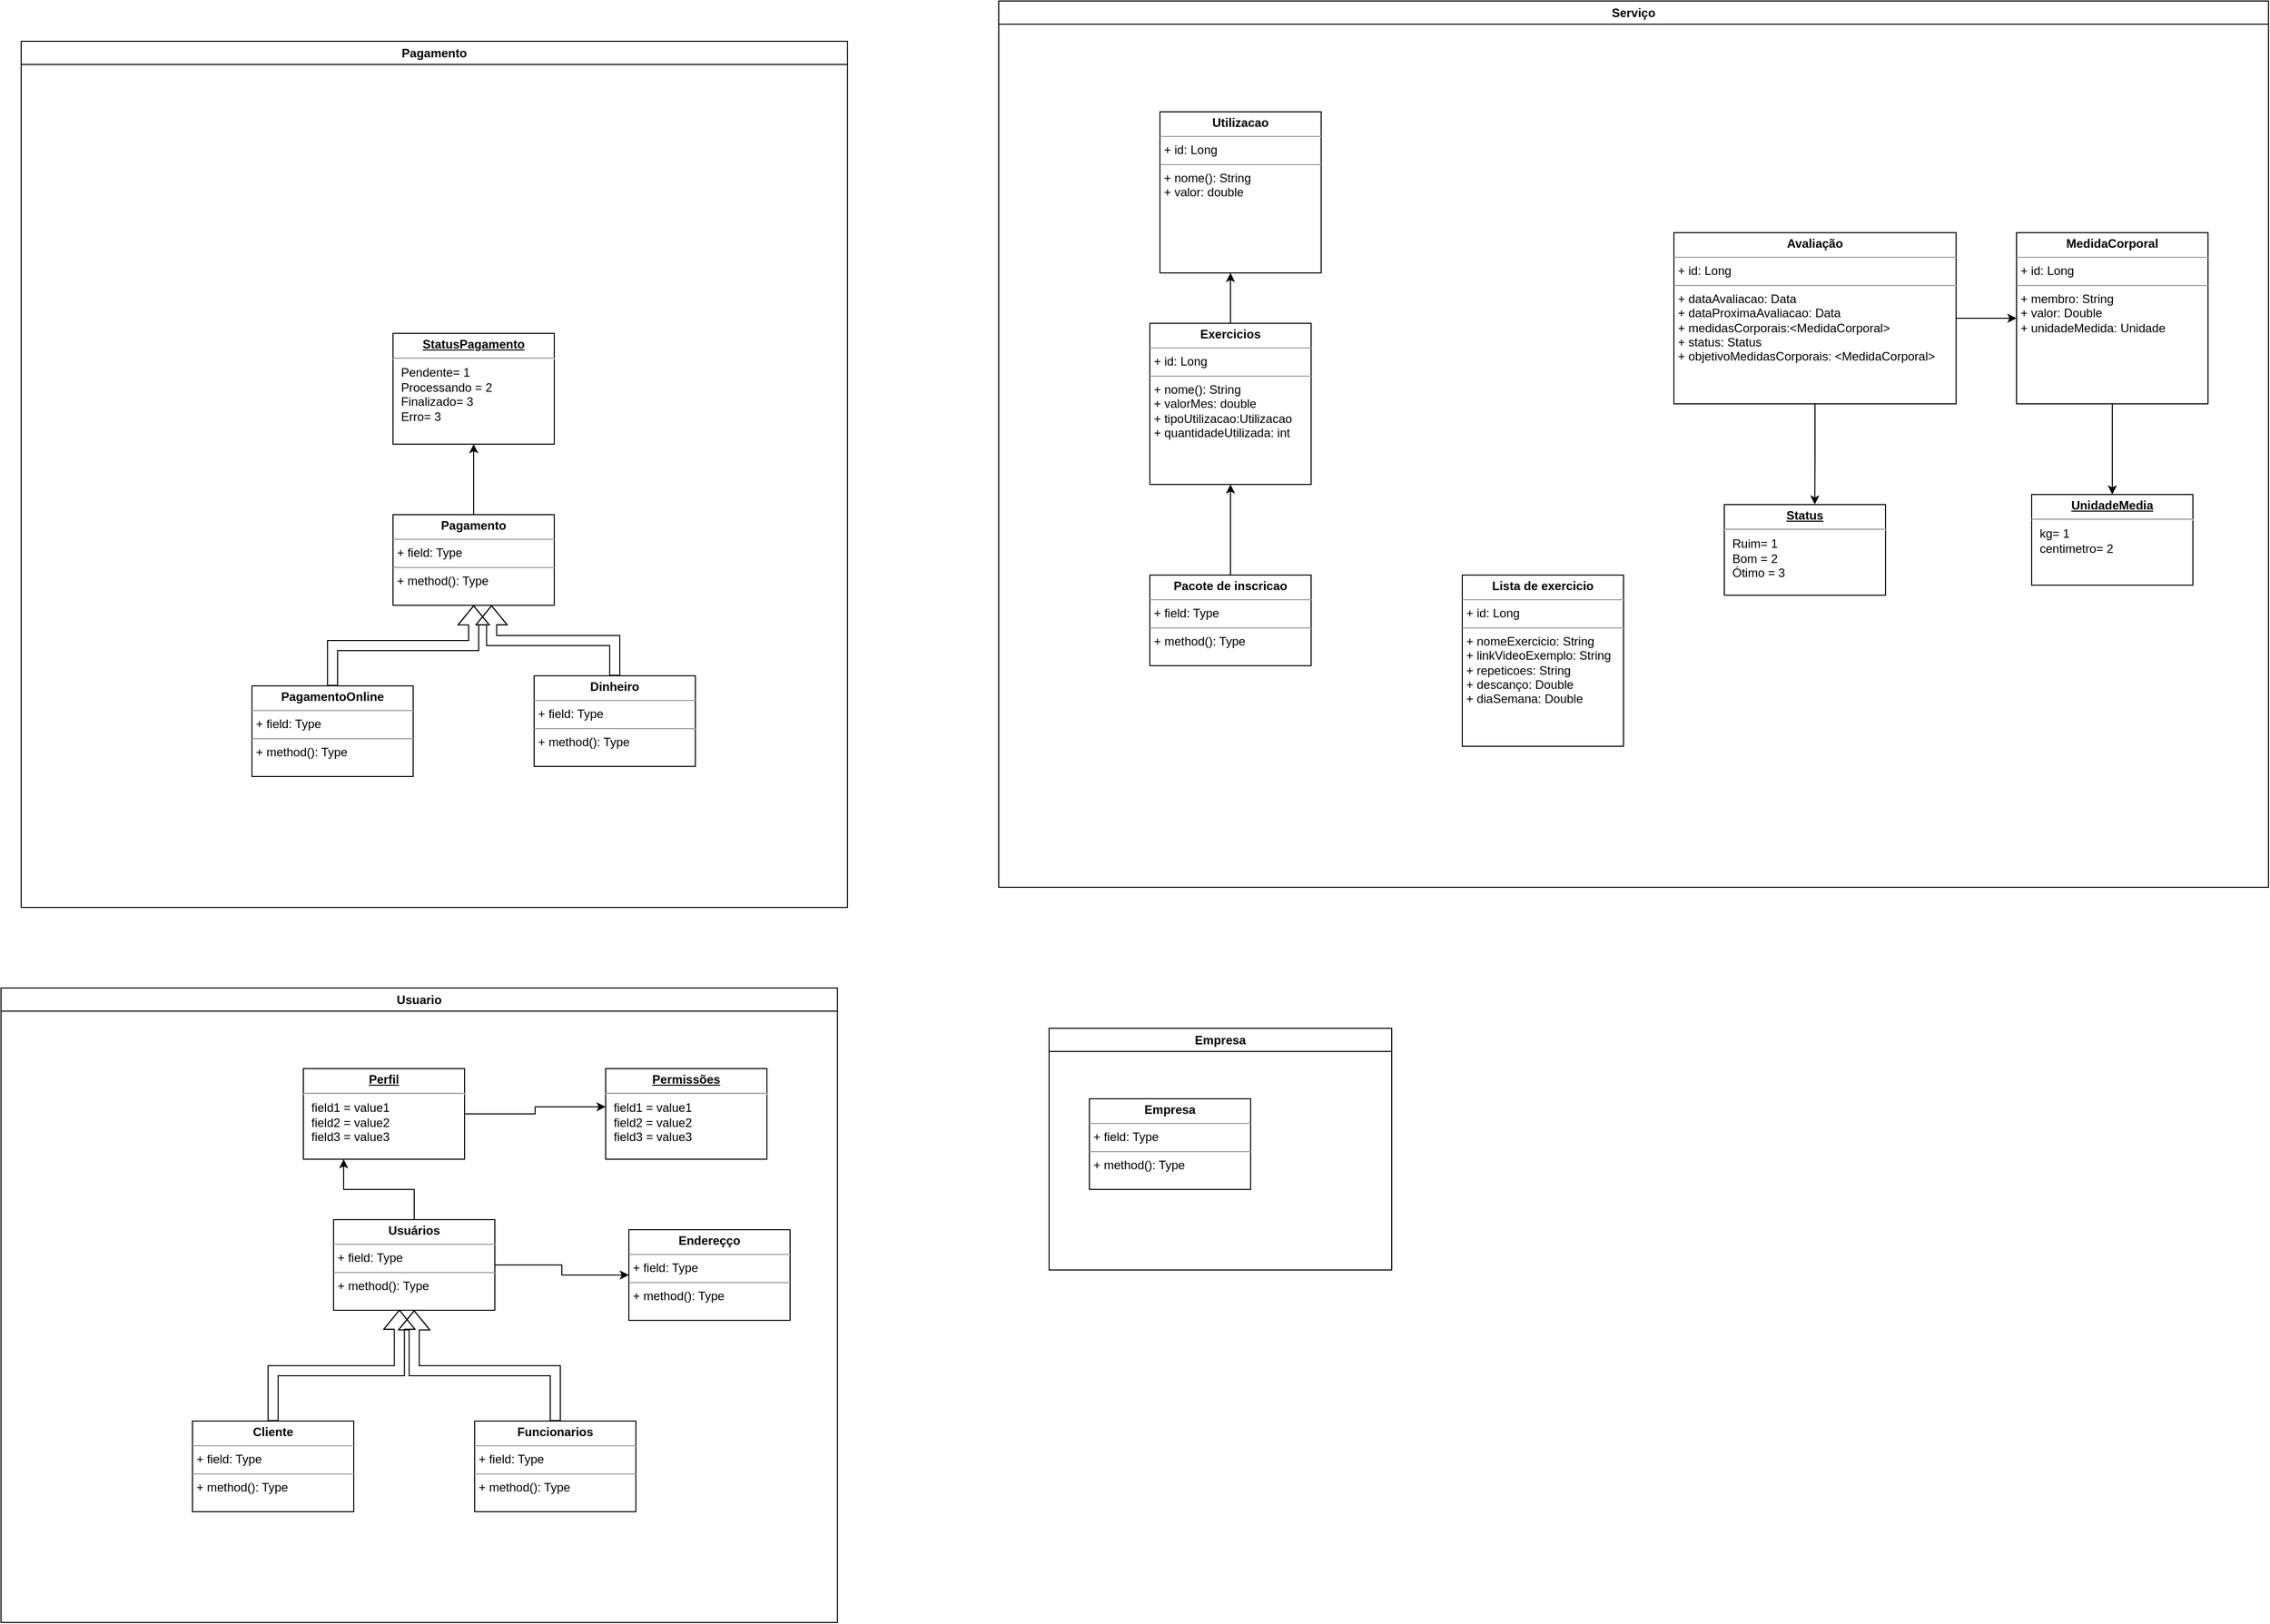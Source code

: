<mxfile version="24.8.8">
  <diagram id="jnY9CkC_rshAEeJaLenp" name="Página-1">
    <mxGraphModel dx="5349" dy="2835" grid="1" gridSize="10" guides="1" tooltips="1" connect="1" arrows="1" fold="1" page="1" pageScale="1" pageWidth="827" pageHeight="1169" math="0" shadow="0">
      <root>
        <mxCell id="0" />
        <mxCell id="1" parent="0" />
        <mxCell id="9TaHPhNFm51AlmNCXyEP-1" value="Usuario" style="swimlane;whiteSpace=wrap;html=1;" vertex="1" parent="1">
          <mxGeometry x="-1710" y="480" width="830" height="630" as="geometry" />
        </mxCell>
        <mxCell id="A7t_VNiq62A0DLeRyUWz-16" style="edgeStyle=orthogonalEdgeStyle;rounded=0;orthogonalLoop=1;jettySize=auto;html=1;entryX=0.25;entryY=1;entryDx=0;entryDy=0;" parent="9TaHPhNFm51AlmNCXyEP-1" source="A7t_VNiq62A0DLeRyUWz-1" target="A7t_VNiq62A0DLeRyUWz-11" edge="1">
          <mxGeometry relative="1" as="geometry" />
        </mxCell>
        <mxCell id="9TaHPhNFm51AlmNCXyEP-3" style="edgeStyle=orthogonalEdgeStyle;rounded=0;orthogonalLoop=1;jettySize=auto;html=1;entryX=0;entryY=0.5;entryDx=0;entryDy=0;" edge="1" parent="9TaHPhNFm51AlmNCXyEP-1" source="A7t_VNiq62A0DLeRyUWz-1" target="A7t_VNiq62A0DLeRyUWz-21">
          <mxGeometry relative="1" as="geometry" />
        </mxCell>
        <mxCell id="A7t_VNiq62A0DLeRyUWz-1" value="&lt;p style=&quot;margin:0px;margin-top:4px;text-align:center;&quot;&gt;&lt;b&gt;Usuários&lt;/b&gt;&lt;/p&gt;&lt;hr size=&quot;1&quot;&gt;&lt;p style=&quot;margin:0px;margin-left:4px;&quot;&gt;+ field: Type&lt;/p&gt;&lt;hr size=&quot;1&quot;&gt;&lt;p style=&quot;margin:0px;margin-left:4px;&quot;&gt;+ method(): Type&lt;/p&gt;" style="verticalAlign=top;align=left;overflow=fill;fontSize=12;fontFamily=Helvetica;html=1;" parent="9TaHPhNFm51AlmNCXyEP-1" vertex="1">
          <mxGeometry x="330" y="230" width="160" height="90" as="geometry" />
        </mxCell>
        <mxCell id="A7t_VNiq62A0DLeRyUWz-2" value="&lt;p style=&quot;margin:0px;margin-top:4px;text-align:center;&quot;&gt;&lt;b&gt;Cliente&lt;/b&gt;&lt;/p&gt;&lt;hr size=&quot;1&quot;&gt;&lt;p style=&quot;margin:0px;margin-left:4px;&quot;&gt;+ field: Type&lt;/p&gt;&lt;hr size=&quot;1&quot;&gt;&lt;p style=&quot;margin:0px;margin-left:4px;&quot;&gt;+ method(): Type&lt;/p&gt;" style="verticalAlign=top;align=left;overflow=fill;fontSize=12;fontFamily=Helvetica;html=1;" parent="9TaHPhNFm51AlmNCXyEP-1" vertex="1">
          <mxGeometry x="190" y="430" width="160" height="90" as="geometry" />
        </mxCell>
        <mxCell id="A7t_VNiq62A0DLeRyUWz-3" value="&lt;p style=&quot;margin:0px;margin-top:4px;text-align:center;&quot;&gt;&lt;b&gt;Funcionarios&lt;/b&gt;&lt;/p&gt;&lt;hr size=&quot;1&quot;&gt;&lt;p style=&quot;margin:0px;margin-left:4px;&quot;&gt;+ field: Type&lt;/p&gt;&lt;hr size=&quot;1&quot;&gt;&lt;p style=&quot;margin:0px;margin-left:4px;&quot;&gt;+ method(): Type&lt;/p&gt;" style="verticalAlign=top;align=left;overflow=fill;fontSize=12;fontFamily=Helvetica;html=1;" parent="9TaHPhNFm51AlmNCXyEP-1" vertex="1">
          <mxGeometry x="470" y="430" width="160" height="90" as="geometry" />
        </mxCell>
        <mxCell id="A7t_VNiq62A0DLeRyUWz-10" value="&lt;p style=&quot;margin:0px;margin-top:4px;text-align:center;text-decoration:underline;&quot;&gt;&lt;b&gt;Permissões&lt;/b&gt;&lt;/p&gt;&lt;hr&gt;&lt;p style=&quot;margin:0px;margin-left:8px;&quot;&gt;field1 = value1&lt;br&gt;field2 = value2&lt;br&gt;field3 = value3&lt;/p&gt;" style="verticalAlign=top;align=left;overflow=fill;fontSize=12;fontFamily=Helvetica;html=1;" parent="9TaHPhNFm51AlmNCXyEP-1" vertex="1">
          <mxGeometry x="600" y="80" width="160" height="90" as="geometry" />
        </mxCell>
        <mxCell id="A7t_VNiq62A0DLeRyUWz-15" style="edgeStyle=orthogonalEdgeStyle;rounded=0;orthogonalLoop=1;jettySize=auto;html=1;entryX=0;entryY=0.422;entryDx=0;entryDy=0;entryPerimeter=0;" parent="9TaHPhNFm51AlmNCXyEP-1" source="A7t_VNiq62A0DLeRyUWz-11" target="A7t_VNiq62A0DLeRyUWz-10" edge="1">
          <mxGeometry relative="1" as="geometry" />
        </mxCell>
        <mxCell id="A7t_VNiq62A0DLeRyUWz-11" value="&lt;p style=&quot;margin:0px;margin-top:4px;text-align:center;text-decoration:underline;&quot;&gt;&lt;b&gt;Perfil&lt;/b&gt;&lt;/p&gt;&lt;hr&gt;&lt;p style=&quot;margin:0px;margin-left:8px;&quot;&gt;field1 = value1&lt;br&gt;field2 = value2&lt;br&gt;field3 = value3&lt;/p&gt;" style="verticalAlign=top;align=left;overflow=fill;fontSize=12;fontFamily=Helvetica;html=1;" parent="9TaHPhNFm51AlmNCXyEP-1" vertex="1">
          <mxGeometry x="300" y="80" width="160" height="90" as="geometry" />
        </mxCell>
        <mxCell id="A7t_VNiq62A0DLeRyUWz-8" style="edgeStyle=orthogonalEdgeStyle;rounded=0;orthogonalLoop=1;jettySize=auto;html=1;entryX=0.408;entryY=0.993;entryDx=0;entryDy=0;entryPerimeter=0;shape=flexArrow;" parent="9TaHPhNFm51AlmNCXyEP-1" target="A7t_VNiq62A0DLeRyUWz-1" edge="1">
          <mxGeometry relative="1" as="geometry">
            <Array as="points">
              <mxPoint x="270" y="380" />
              <mxPoint x="395" y="380" />
            </Array>
            <mxPoint x="270" y="430" as="sourcePoint" />
          </mxGeometry>
        </mxCell>
        <mxCell id="A7t_VNiq62A0DLeRyUWz-9" style="edgeStyle=orthogonalEdgeStyle;rounded=0;orthogonalLoop=1;jettySize=auto;html=1;shape=flexArrow;exitX=0.5;exitY=0;exitDx=0;exitDy=0;" parent="9TaHPhNFm51AlmNCXyEP-1" source="A7t_VNiq62A0DLeRyUWz-3" edge="1">
          <mxGeometry relative="1" as="geometry">
            <mxPoint x="410" y="320" as="targetPoint" />
            <mxPoint x="550" y="410" as="sourcePoint" />
            <Array as="points">
              <mxPoint x="550" y="380" />
              <mxPoint x="410" y="380" />
            </Array>
          </mxGeometry>
        </mxCell>
        <mxCell id="A7t_VNiq62A0DLeRyUWz-21" value="&lt;p style=&quot;margin:0px;margin-top:4px;text-align:center;&quot;&gt;&lt;b&gt;Endereçço&lt;/b&gt;&lt;/p&gt;&lt;hr size=&quot;1&quot;&gt;&lt;p style=&quot;margin:0px;margin-left:4px;&quot;&gt;+ field: Type&lt;/p&gt;&lt;hr size=&quot;1&quot;&gt;&lt;p style=&quot;margin:0px;margin-left:4px;&quot;&gt;+ method(): Type&lt;/p&gt;" style="verticalAlign=top;align=left;overflow=fill;fontSize=12;fontFamily=Helvetica;html=1;" parent="9TaHPhNFm51AlmNCXyEP-1" vertex="1">
          <mxGeometry x="623" y="240" width="160" height="90" as="geometry" />
        </mxCell>
        <mxCell id="9TaHPhNFm51AlmNCXyEP-2" value="Empresa" style="swimlane;whiteSpace=wrap;html=1;" vertex="1" parent="1">
          <mxGeometry x="-670" y="520" width="340" height="240" as="geometry" />
        </mxCell>
        <mxCell id="A7t_VNiq62A0DLeRyUWz-17" value="&lt;p style=&quot;margin:0px;margin-top:4px;text-align:center;&quot;&gt;&lt;b&gt;Empresa&lt;/b&gt;&lt;/p&gt;&lt;hr size=&quot;1&quot;&gt;&lt;p style=&quot;margin:0px;margin-left:4px;&quot;&gt;+ field: Type&lt;/p&gt;&lt;hr size=&quot;1&quot;&gt;&lt;p style=&quot;margin:0px;margin-left:4px;&quot;&gt;+ method(): Type&lt;/p&gt;" style="verticalAlign=top;align=left;overflow=fill;fontSize=12;fontFamily=Helvetica;html=1;" parent="9TaHPhNFm51AlmNCXyEP-2" vertex="1">
          <mxGeometry x="40" y="70" width="160" height="90" as="geometry" />
        </mxCell>
        <mxCell id="9TaHPhNFm51AlmNCXyEP-4" value="Pagamento" style="swimlane;whiteSpace=wrap;html=1;" vertex="1" parent="1">
          <mxGeometry x="-1690" y="-460" width="820" height="860" as="geometry" />
        </mxCell>
        <mxCell id="A7t_VNiq62A0DLeRyUWz-46" style="edgeStyle=orthogonalEdgeStyle;rounded=0;orthogonalLoop=1;jettySize=auto;html=1;entryX=0.5;entryY=1;entryDx=0;entryDy=0;" parent="9TaHPhNFm51AlmNCXyEP-4" source="A7t_VNiq62A0DLeRyUWz-34" target="A7t_VNiq62A0DLeRyUWz-45" edge="1">
          <mxGeometry relative="1" as="geometry" />
        </mxCell>
        <mxCell id="A7t_VNiq62A0DLeRyUWz-34" value="&lt;p style=&quot;margin:0px;margin-top:4px;text-align:center;&quot;&gt;&lt;b&gt;Pagamento&lt;/b&gt;&lt;/p&gt;&lt;hr size=&quot;1&quot;&gt;&lt;p style=&quot;margin:0px;margin-left:4px;&quot;&gt;+ field: Type&lt;/p&gt;&lt;hr size=&quot;1&quot;&gt;&lt;p style=&quot;margin:0px;margin-left:4px;&quot;&gt;+ method(): Type&lt;/p&gt;" style="verticalAlign=top;align=left;overflow=fill;fontSize=12;fontFamily=Helvetica;html=1;" parent="9TaHPhNFm51AlmNCXyEP-4" vertex="1">
          <mxGeometry x="369" y="470" width="160" height="90" as="geometry" />
        </mxCell>
        <mxCell id="A7t_VNiq62A0DLeRyUWz-38" style="edgeStyle=orthogonalEdgeStyle;shape=flexArrow;rounded=0;orthogonalLoop=1;jettySize=auto;html=1;entryX=0.5;entryY=1;entryDx=0;entryDy=0;" parent="9TaHPhNFm51AlmNCXyEP-4" source="A7t_VNiq62A0DLeRyUWz-36" target="A7t_VNiq62A0DLeRyUWz-34" edge="1">
          <mxGeometry relative="1" as="geometry" />
        </mxCell>
        <mxCell id="A7t_VNiq62A0DLeRyUWz-36" value="&lt;p style=&quot;margin:0px;margin-top:4px;text-align:center;&quot;&gt;&lt;b&gt;PagamentoOnline&lt;/b&gt;&lt;/p&gt;&lt;hr size=&quot;1&quot;&gt;&lt;p style=&quot;margin:0px;margin-left:4px;&quot;&gt;+ field: Type&lt;/p&gt;&lt;hr size=&quot;1&quot;&gt;&lt;p style=&quot;margin:0px;margin-left:4px;&quot;&gt;+ method(): Type&lt;/p&gt;" style="verticalAlign=top;align=left;overflow=fill;fontSize=12;fontFamily=Helvetica;html=1;" parent="9TaHPhNFm51AlmNCXyEP-4" vertex="1">
          <mxGeometry x="229" y="640" width="160" height="90" as="geometry" />
        </mxCell>
        <mxCell id="A7t_VNiq62A0DLeRyUWz-39" style="edgeStyle=orthogonalEdgeStyle;shape=flexArrow;rounded=0;orthogonalLoop=1;jettySize=auto;html=1;entryX=0.611;entryY=0.999;entryDx=0;entryDy=0;entryPerimeter=0;" parent="9TaHPhNFm51AlmNCXyEP-4" source="A7t_VNiq62A0DLeRyUWz-37" target="A7t_VNiq62A0DLeRyUWz-34" edge="1">
          <mxGeometry relative="1" as="geometry" />
        </mxCell>
        <mxCell id="A7t_VNiq62A0DLeRyUWz-37" value="&lt;p style=&quot;margin:0px;margin-top:4px;text-align:center;&quot;&gt;&lt;b&gt;Dinheiro&lt;/b&gt;&lt;/p&gt;&lt;hr size=&quot;1&quot;&gt;&lt;p style=&quot;margin:0px;margin-left:4px;&quot;&gt;+ field: Type&lt;/p&gt;&lt;hr size=&quot;1&quot;&gt;&lt;p style=&quot;margin:0px;margin-left:4px;&quot;&gt;+ method(): Type&lt;/p&gt;" style="verticalAlign=top;align=left;overflow=fill;fontSize=12;fontFamily=Helvetica;html=1;" parent="9TaHPhNFm51AlmNCXyEP-4" vertex="1">
          <mxGeometry x="509" y="630" width="160" height="90" as="geometry" />
        </mxCell>
        <mxCell id="A7t_VNiq62A0DLeRyUWz-45" value="&lt;p style=&quot;margin:0px;margin-top:4px;text-align:center;text-decoration:underline;&quot;&gt;&lt;b&gt;StatusPagamento&lt;/b&gt;&lt;/p&gt;&lt;hr&gt;&lt;p style=&quot;margin:0px;margin-left:8px;&quot;&gt;Pendente= 1&lt;br&gt;Processando = 2&lt;/p&gt;&lt;p style=&quot;margin:0px;margin-left:8px;&quot;&gt;Finalizado= 3&lt;/p&gt;&lt;p style=&quot;margin:0px;margin-left:8px;&quot;&gt;Erro= 3&lt;br&gt;&lt;br&gt;&lt;/p&gt;" style="verticalAlign=top;align=left;overflow=fill;fontSize=12;fontFamily=Helvetica;html=1;" parent="9TaHPhNFm51AlmNCXyEP-4" vertex="1">
          <mxGeometry x="369" y="290" width="160" height="110" as="geometry" />
        </mxCell>
        <mxCell id="9TaHPhNFm51AlmNCXyEP-5" value="Serviço" style="swimlane;whiteSpace=wrap;html=1;" vertex="1" parent="1">
          <mxGeometry x="-720" y="-500" width="1260" height="880" as="geometry" />
        </mxCell>
        <mxCell id="9TaHPhNFm51AlmNCXyEP-6" style="edgeStyle=orthogonalEdgeStyle;rounded=0;orthogonalLoop=1;jettySize=auto;html=1;entryX=0.5;entryY=1;entryDx=0;entryDy=0;" edge="1" parent="9TaHPhNFm51AlmNCXyEP-5" source="9TaHPhNFm51AlmNCXyEP-7" target="9TaHPhNFm51AlmNCXyEP-9">
          <mxGeometry relative="1" as="geometry" />
        </mxCell>
        <mxCell id="9TaHPhNFm51AlmNCXyEP-7" value="&lt;p style=&quot;margin:0px;margin-top:4px;text-align:center;&quot;&gt;&lt;b&gt;Pacote de inscricao&lt;/b&gt;&lt;/p&gt;&lt;hr size=&quot;1&quot;&gt;&lt;p style=&quot;margin:0px;margin-left:4px;&quot;&gt;+ field: Type&lt;/p&gt;&lt;hr size=&quot;1&quot;&gt;&lt;p style=&quot;margin:0px;margin-left:4px;&quot;&gt;+ method(): Type&lt;/p&gt;" style="verticalAlign=top;align=left;overflow=fill;fontSize=12;fontFamily=Helvetica;html=1;" vertex="1" parent="9TaHPhNFm51AlmNCXyEP-5">
          <mxGeometry x="150" y="570" width="160" height="90" as="geometry" />
        </mxCell>
        <mxCell id="9TaHPhNFm51AlmNCXyEP-8" style="edgeStyle=orthogonalEdgeStyle;rounded=0;orthogonalLoop=1;jettySize=auto;html=1;entryX=0.5;entryY=1;entryDx=0;entryDy=0;" edge="1" parent="9TaHPhNFm51AlmNCXyEP-5" source="9TaHPhNFm51AlmNCXyEP-9">
          <mxGeometry relative="1" as="geometry">
            <mxPoint x="230" y="270" as="targetPoint" />
          </mxGeometry>
        </mxCell>
        <mxCell id="9TaHPhNFm51AlmNCXyEP-9" value="&lt;p style=&quot;margin:0px;margin-top:4px;text-align:center;&quot;&gt;&lt;b&gt;Exercicios&lt;/b&gt;&lt;/p&gt;&lt;hr size=&quot;1&quot;&gt;&lt;p style=&quot;margin:0px;margin-left:4px;&quot;&gt;+ id: Long&lt;/p&gt;&lt;hr size=&quot;1&quot;&gt;&lt;p style=&quot;margin:0px;margin-left:4px;&quot;&gt;+ nome(): String&lt;/p&gt;&lt;p style=&quot;margin:0px;margin-left:4px;&quot;&gt;+ valorMes: double&lt;/p&gt;&lt;p style=&quot;margin:0px;margin-left:4px;&quot;&gt;+ tipoUtilizacao:Utilizacao&lt;/p&gt;&lt;p style=&quot;margin:0px;margin-left:4px;&quot;&gt;+ quantidadeUtilizada: int&lt;/p&gt;" style="verticalAlign=top;align=left;overflow=fill;fontSize=12;fontFamily=Helvetica;html=1;" vertex="1" parent="9TaHPhNFm51AlmNCXyEP-5">
          <mxGeometry x="150" y="320" width="160" height="160" as="geometry" />
        </mxCell>
        <mxCell id="9TaHPhNFm51AlmNCXyEP-10" value="&lt;p style=&quot;margin:0px;margin-top:4px;text-align:center;&quot;&gt;&lt;b&gt;Utilizacao&lt;/b&gt;&lt;/p&gt;&lt;hr size=&quot;1&quot;&gt;&lt;p style=&quot;margin:0px;margin-left:4px;&quot;&gt;+ id: Long&lt;/p&gt;&lt;hr size=&quot;1&quot;&gt;&lt;p style=&quot;margin:0px;margin-left:4px;&quot;&gt;+ nome(): String&lt;/p&gt;&lt;p style=&quot;margin:0px;margin-left:4px;&quot;&gt;+ valor: double&lt;/p&gt;" style="verticalAlign=top;align=left;overflow=fill;fontSize=12;fontFamily=Helvetica;html=1;" vertex="1" parent="9TaHPhNFm51AlmNCXyEP-5">
          <mxGeometry x="160" y="110" width="160" height="160" as="geometry" />
        </mxCell>
        <mxCell id="A7t_VNiq62A0DLeRyUWz-19" value="&lt;p style=&quot;margin:0px;margin-top:4px;text-align:center;&quot;&gt;&lt;b&gt;Lista de exercicio&lt;/b&gt;&lt;/p&gt;&lt;hr size=&quot;1&quot;&gt;&lt;p style=&quot;margin:0px;margin-left:4px;&quot;&gt;+ id: Long&lt;/p&gt;&lt;hr size=&quot;1&quot;&gt;&lt;p style=&quot;margin:0px;margin-left:4px;&quot;&gt;+ nomeExercicio: String&lt;/p&gt;&lt;p style=&quot;margin:0px;margin-left:4px;&quot;&gt;+ linkVideoExemplo: String&lt;br&gt;&lt;/p&gt;&lt;p style=&quot;margin:0px;margin-left:4px;&quot;&gt;+ repeticoes: String&lt;br&gt;&lt;/p&gt;&lt;p style=&quot;margin:0px;margin-left:4px;&quot;&gt;+ descanço: Double&lt;br&gt;&lt;/p&gt;&lt;p style=&quot;margin:0px;margin-left:4px;&quot;&gt;+ diaSemana: Double&lt;br&gt;&lt;/p&gt;&lt;p style=&quot;margin:0px;margin-left:4px;&quot;&gt;&lt;br&gt;&lt;/p&gt;&lt;p style=&quot;margin:0px;margin-left:4px;&quot;&gt;&lt;br&gt;&lt;/p&gt;" style="verticalAlign=top;align=left;overflow=fill;fontSize=12;fontFamily=Helvetica;html=1;" parent="9TaHPhNFm51AlmNCXyEP-5" vertex="1">
          <mxGeometry x="460" y="570" width="160" height="170" as="geometry" />
        </mxCell>
        <mxCell id="A7t_VNiq62A0DLeRyUWz-27" style="edgeStyle=orthogonalEdgeStyle;rounded=0;orthogonalLoop=1;jettySize=auto;html=1;entryX=0;entryY=0.5;entryDx=0;entryDy=0;" parent="9TaHPhNFm51AlmNCXyEP-5" source="A7t_VNiq62A0DLeRyUWz-24" target="A7t_VNiq62A0DLeRyUWz-26" edge="1">
          <mxGeometry relative="1" as="geometry" />
        </mxCell>
        <mxCell id="A7t_VNiq62A0DLeRyUWz-31" style="edgeStyle=orthogonalEdgeStyle;rounded=0;orthogonalLoop=1;jettySize=auto;html=1;entryX=0.561;entryY=-0.001;entryDx=0;entryDy=0;entryPerimeter=0;" parent="9TaHPhNFm51AlmNCXyEP-5" source="A7t_VNiq62A0DLeRyUWz-24" target="A7t_VNiq62A0DLeRyUWz-30" edge="1">
          <mxGeometry relative="1" as="geometry" />
        </mxCell>
        <mxCell id="A7t_VNiq62A0DLeRyUWz-24" value="&lt;p style=&quot;margin:0px;margin-top:4px;text-align:center;&quot;&gt;&lt;b&gt;Avaliação&lt;/b&gt;&lt;/p&gt;&lt;hr size=&quot;1&quot;&gt;&lt;p style=&quot;margin:0px;margin-left:4px;&quot;&gt;+ id: Long&lt;/p&gt;&lt;hr size=&quot;1&quot;&gt;&lt;p style=&quot;margin:0px;margin-left:4px;&quot;&gt;+ dataAvaliacao: Data&lt;/p&gt;&lt;p style=&quot;margin:0px;margin-left:4px;&quot;&gt;+ dataProximaAvaliacao: Data&lt;br&gt;&lt;/p&gt;&lt;p style=&quot;margin:0px;margin-left:4px;&quot;&gt;+ medidasCorporais:&amp;lt;MedidaCorporal&amp;gt;&lt;/p&gt;&lt;p style=&quot;margin:0px;margin-left:4px;&quot;&gt;+ status: Status&lt;/p&gt;&lt;p style=&quot;margin:0px;margin-left:4px;&quot;&gt;+ objetivoMedidasCorporais: &amp;lt;MedidaCorporal&amp;gt;&lt;/p&gt;&lt;p style=&quot;margin:0px;margin-left:4px;&quot;&gt;&lt;br&gt;&lt;/p&gt;&lt;p style=&quot;margin:0px;margin-left:4px;&quot;&gt;&lt;br&gt;&lt;/p&gt;&lt;p style=&quot;margin:0px;margin-left:4px;&quot;&gt;&lt;br&gt;&lt;/p&gt;" style="verticalAlign=top;align=left;overflow=fill;fontSize=12;fontFamily=Helvetica;html=1;" parent="9TaHPhNFm51AlmNCXyEP-5" vertex="1">
          <mxGeometry x="670" y="230" width="280" height="170" as="geometry" />
        </mxCell>
        <mxCell id="A7t_VNiq62A0DLeRyUWz-29" style="edgeStyle=orthogonalEdgeStyle;rounded=0;orthogonalLoop=1;jettySize=auto;html=1;" parent="9TaHPhNFm51AlmNCXyEP-5" source="A7t_VNiq62A0DLeRyUWz-26" target="A7t_VNiq62A0DLeRyUWz-28" edge="1">
          <mxGeometry relative="1" as="geometry" />
        </mxCell>
        <mxCell id="A7t_VNiq62A0DLeRyUWz-26" value="&lt;p style=&quot;margin:0px;margin-top:4px;text-align:center;&quot;&gt;&lt;b&gt;MedidaCorporal&lt;/b&gt;&lt;/p&gt;&lt;hr size=&quot;1&quot;&gt;&lt;p style=&quot;margin:0px;margin-left:4px;&quot;&gt;+ id: Long&lt;/p&gt;&lt;hr size=&quot;1&quot;&gt;&lt;p style=&quot;margin:0px;margin-left:4px;&quot;&gt;+ membro: String&lt;/p&gt;&lt;p style=&quot;margin:0px;margin-left:4px;&quot;&gt;+ valor: Double&lt;br&gt;&lt;/p&gt;&lt;p style=&quot;margin:0px;margin-left:4px;&quot;&gt;+ unidadeMedida: Unidade&lt;/p&gt;&lt;p style=&quot;margin:0px;margin-left:4px;&quot;&gt;&lt;br&gt;&lt;/p&gt;&lt;p style=&quot;margin:0px;margin-left:4px;&quot;&gt;&lt;br&gt;&lt;/p&gt;&lt;p style=&quot;margin:0px;margin-left:4px;&quot;&gt;&lt;br&gt;&lt;/p&gt;" style="verticalAlign=top;align=left;overflow=fill;fontSize=12;fontFamily=Helvetica;html=1;" parent="9TaHPhNFm51AlmNCXyEP-5" vertex="1">
          <mxGeometry x="1010" y="230" width="190" height="170" as="geometry" />
        </mxCell>
        <mxCell id="A7t_VNiq62A0DLeRyUWz-28" value="&lt;p style=&quot;margin:0px;margin-top:4px;text-align:center;text-decoration:underline;&quot;&gt;&lt;b&gt;UnidadeMedia&lt;/b&gt;&lt;/p&gt;&lt;hr&gt;&lt;p style=&quot;margin:0px;margin-left:8px;&quot;&gt;kg= 1&lt;br&gt;centimetro= 2&lt;br&gt;&lt;br&gt;&lt;/p&gt;" style="verticalAlign=top;align=left;overflow=fill;fontSize=12;fontFamily=Helvetica;html=1;" parent="9TaHPhNFm51AlmNCXyEP-5" vertex="1">
          <mxGeometry x="1025" y="490" width="160" height="90" as="geometry" />
        </mxCell>
        <mxCell id="A7t_VNiq62A0DLeRyUWz-30" value="&lt;p style=&quot;margin:0px;margin-top:4px;text-align:center;text-decoration:underline;&quot;&gt;&lt;b&gt;Status&lt;/b&gt;&lt;/p&gt;&lt;hr&gt;&lt;p style=&quot;margin:0px;margin-left:8px;&quot;&gt;Ruim= 1&lt;br&gt;Bom = 2&lt;/p&gt;&lt;p style=&quot;margin:0px;margin-left:8px;&quot;&gt;Ótimo = 3&lt;br&gt;&lt;br&gt;&lt;/p&gt;" style="verticalAlign=top;align=left;overflow=fill;fontSize=12;fontFamily=Helvetica;html=1;" parent="9TaHPhNFm51AlmNCXyEP-5" vertex="1">
          <mxGeometry x="720" y="500" width="160" height="90" as="geometry" />
        </mxCell>
      </root>
    </mxGraphModel>
  </diagram>
</mxfile>
